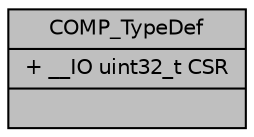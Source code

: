 digraph "COMP_TypeDef"
{
 // LATEX_PDF_SIZE
  edge [fontname="Helvetica",fontsize="10",labelfontname="Helvetica",labelfontsize="10"];
  node [fontname="Helvetica",fontsize="10",shape=record];
  Node1 [label="{COMP_TypeDef\n|+ __IO uint32_t CSR\l|}",height=0.2,width=0.4,color="black", fillcolor="grey75", style="filled", fontcolor="black",tooltip="Comparator."];
}
